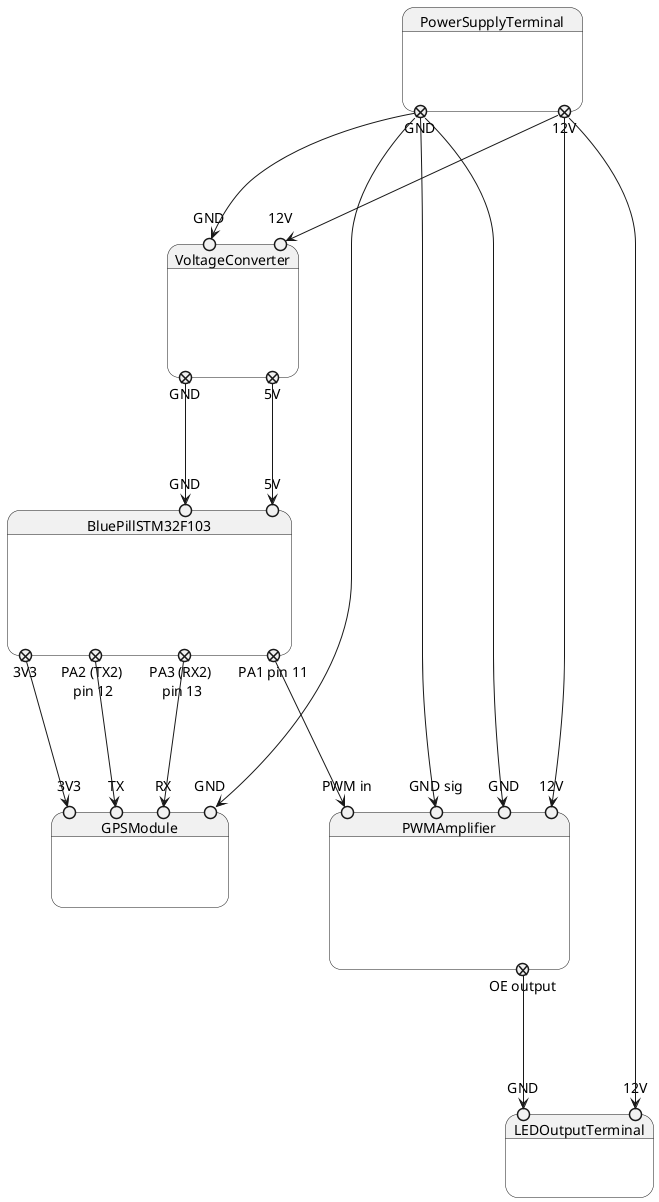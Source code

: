 @startuml circuit

state PowerSupplyTerminal {
  state "GND" as psOutGND <<exitPoint>>
  state "12V" as psOut12V <<exitPoint>>
}

state VoltageConverter {
  state "GND" as vcInGND <<entryPoint>>
  state "12V" as vcIn12V <<entryPoint>>
  state "GND" as vcOutGND <<exitPoint>>
  state "5V" as vcOut5V <<exitPoint>>
}

psOutGND ---> vcInGND
psOut12V ---> vcIn12V

state BluePillSTM32F103 {
  state "GND" as bpInGND <<entryPoint>>
  state "5V" as bpIn5V <<entryPoint>>
  state "3V3" as bpOut3V3 <<exitPoint>>
  state "PA1 pin 11" as bpOutPWM <<exitPoint>>
  state "PA2 (TX2)  \n pin 12  " as bpOutTX <<exitPoint>>
  state "PA3 (RX2)  \n pin 13  " as bpOutRX <<exitPoint>>
}

vcOutGND ---> bpInGND
vcOut5V ---> bpIn5V

state GPSModule {
  state "GND" as gmInGND <<entryPoint>>
  state "3V3" as gmIn3V3 <<entryPoint>>
  state "RX" as gmInRX <<entryPoint>>
  state "TX" as gmInTX <<entryPoint>>
}

psOutGND ---> gmInGND
bpOut3V3 ---> gmIn3V3
bpOutTX ---> gmInTX
bpOutRX ---> gmInRX

state PWMAmplifier {
  state "GND sig" as paInSigGND <<entryPoint>>
  state "GND" as paInGND <<entryPoint>>
  state "12V" as paIn12V <<entryPoint>>
  state "PWM in" as paInPWN <<entryPoint>>
  state "OE output" as paOutOE <<exitPoint>>
}

psOutGND ---> paInGND
psOutGND ---> paInSigGND
psOut12V ---> paIn12V
bpOutPWM ---> paInPWN

state LEDOutputTerminal {
  state "GND" as lotInGND <<entryPoint>>
  state "12V" as lotIn12V <<entryPoint>>
}

paOutOE ---> lotInGND
psOut12V ---> lotIn12V

@enduml
